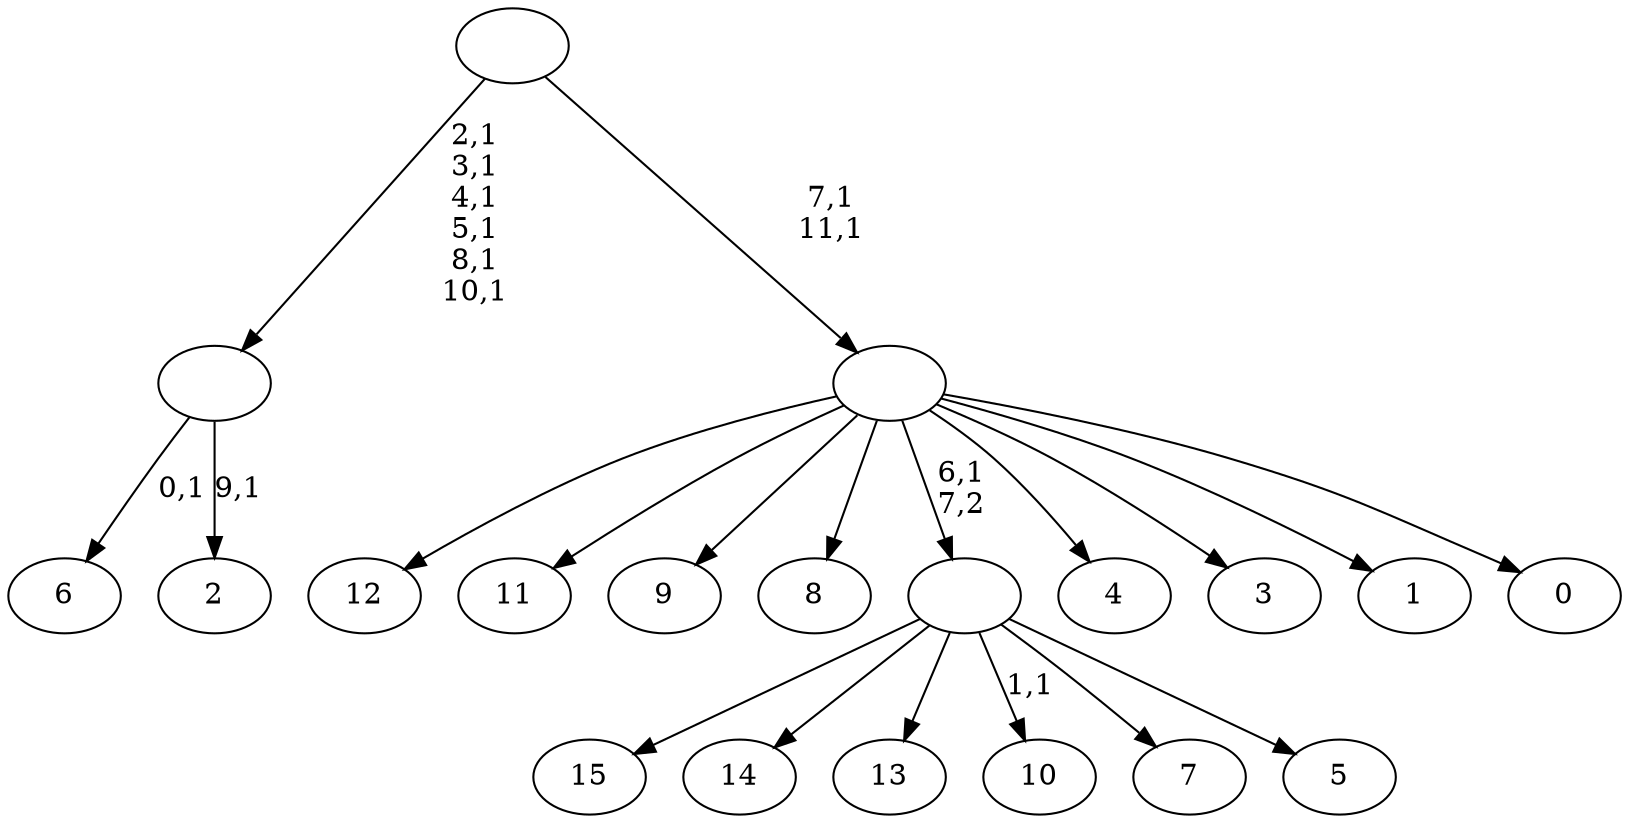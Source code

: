 digraph T {
	28 [label="15"]
	27 [label="14"]
	26 [label="13"]
	25 [label="12"]
	24 [label="11"]
	23 [label="10"]
	21 [label="9"]
	20 [label="8"]
	19 [label="7"]
	18 [label="6"]
	16 [label="5"]
	15 [label=""]
	14 [label="4"]
	13 [label="3"]
	12 [label="2"]
	10 [label=""]
	4 [label="1"]
	3 [label="0"]
	2 [label=""]
	0 [label=""]
	15 -> 23 [label="1,1"]
	15 -> 28 [label=""]
	15 -> 27 [label=""]
	15 -> 26 [label=""]
	15 -> 19 [label=""]
	15 -> 16 [label=""]
	10 -> 12 [label="9,1"]
	10 -> 18 [label="0,1"]
	2 -> 25 [label=""]
	2 -> 24 [label=""]
	2 -> 21 [label=""]
	2 -> 20 [label=""]
	2 -> 15 [label="6,1\n7,2"]
	2 -> 14 [label=""]
	2 -> 13 [label=""]
	2 -> 4 [label=""]
	2 -> 3 [label=""]
	0 -> 2 [label="7,1\n11,1"]
	0 -> 10 [label="2,1\n3,1\n4,1\n5,1\n8,1\n10,1"]
}
